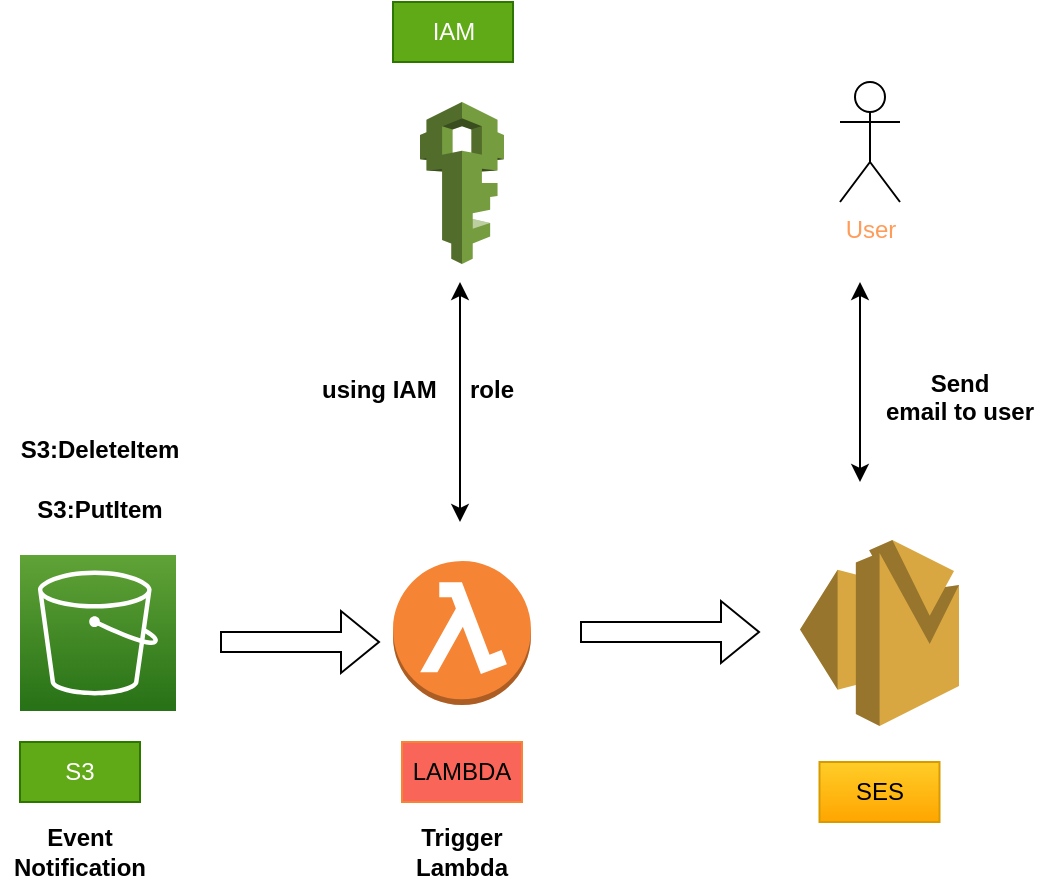 <mxfile version="20.6.0" type="github">
  <diagram id="f3aXO_C2iCv27xCbjrMQ" name="Page-1">
    <mxGraphModel dx="1266" dy="714" grid="1" gridSize="10" guides="1" tooltips="1" connect="1" arrows="1" fold="1" page="1" pageScale="1" pageWidth="827" pageHeight="1169" math="0" shadow="0">
      <root>
        <mxCell id="0" />
        <mxCell id="1" parent="0" />
        <mxCell id="_ZYLrCZ8n-HAcQ0dKm-1-1" value="" style="outlineConnect=0;dashed=0;verticalLabelPosition=bottom;verticalAlign=top;align=center;html=1;shape=mxgraph.aws3.lambda_function;fillColor=#F58534;gradientColor=none;" parent="1" vertex="1">
          <mxGeometry x="446.5" y="409.5" width="69" height="72" as="geometry" />
        </mxCell>
        <mxCell id="_ZYLrCZ8n-HAcQ0dKm-1-2" value="" style="outlineConnect=0;dashed=0;verticalLabelPosition=bottom;verticalAlign=top;align=center;html=1;shape=mxgraph.aws3.ses;fillColor=#D9A741;gradientColor=none;" parent="1" vertex="1">
          <mxGeometry x="650" y="399" width="79.5" height="93" as="geometry" />
        </mxCell>
        <mxCell id="_ZYLrCZ8n-HAcQ0dKm-1-3" value="" style="sketch=0;points=[[0,0,0],[0.25,0,0],[0.5,0,0],[0.75,0,0],[1,0,0],[0,1,0],[0.25,1,0],[0.5,1,0],[0.75,1,0],[1,1,0],[0,0.25,0],[0,0.5,0],[0,0.75,0],[1,0.25,0],[1,0.5,0],[1,0.75,0]];outlineConnect=0;fontColor=#232F3E;gradientColor=#60A337;gradientDirection=north;fillColor=#277116;strokeColor=#ffffff;dashed=0;verticalLabelPosition=bottom;verticalAlign=top;align=center;html=1;fontSize=12;fontStyle=0;aspect=fixed;shape=mxgraph.aws4.resourceIcon;resIcon=mxgraph.aws4.s3;" parent="1" vertex="1">
          <mxGeometry x="260" y="406.5" width="78" height="78" as="geometry" />
        </mxCell>
        <mxCell id="_ZYLrCZ8n-HAcQ0dKm-1-4" value="" style="outlineConnect=0;dashed=0;verticalLabelPosition=bottom;verticalAlign=top;align=center;html=1;shape=mxgraph.aws3.iam;fillColor=#759C3E;gradientColor=none;" parent="1" vertex="1">
          <mxGeometry x="460" y="180" width="42" height="81" as="geometry" />
        </mxCell>
        <mxCell id="_ZYLrCZ8n-HAcQ0dKm-1-5" value="" style="shape=flexArrow;endArrow=classic;html=1;rounded=0;" parent="1" edge="1">
          <mxGeometry width="50" height="50" relative="1" as="geometry">
            <mxPoint x="360" y="450" as="sourcePoint" />
            <mxPoint x="440" y="450" as="targetPoint" />
          </mxGeometry>
        </mxCell>
        <mxCell id="_ZYLrCZ8n-HAcQ0dKm-1-6" value="" style="shape=flexArrow;endArrow=classic;html=1;rounded=0;" parent="1" edge="1">
          <mxGeometry width="50" height="50" relative="1" as="geometry">
            <mxPoint x="540" y="445" as="sourcePoint" />
            <mxPoint x="630" y="445" as="targetPoint" />
          </mxGeometry>
        </mxCell>
        <mxCell id="_ZYLrCZ8n-HAcQ0dKm-1-7" value="" style="endArrow=classic;startArrow=classic;html=1;rounded=0;" parent="1" edge="1">
          <mxGeometry width="50" height="50" relative="1" as="geometry">
            <mxPoint x="480" y="390" as="sourcePoint" />
            <mxPoint x="480" y="270" as="targetPoint" />
          </mxGeometry>
        </mxCell>
        <mxCell id="_ZYLrCZ8n-HAcQ0dKm-1-8" value="User" style="shape=umlActor;verticalLabelPosition=bottom;verticalAlign=top;html=1;outlineConnect=0;fontColor=#FF9C59;labelBackgroundColor=none;labelBorderColor=none;fontStyle=0" parent="1" vertex="1">
          <mxGeometry x="670" y="170" width="30" height="60" as="geometry" />
        </mxCell>
        <mxCell id="_ZYLrCZ8n-HAcQ0dKm-1-9" value="" style="endArrow=classic;startArrow=classic;html=1;rounded=0;" parent="1" edge="1">
          <mxGeometry width="50" height="50" relative="1" as="geometry">
            <mxPoint x="680" y="370" as="sourcePoint" />
            <mxPoint x="680" y="270" as="targetPoint" />
          </mxGeometry>
        </mxCell>
        <mxCell id="_ZYLrCZ8n-HAcQ0dKm-1-10" value="Send &lt;br&gt;&lt;div&gt;email to user&lt;/div&gt;&lt;div&gt;&lt;br&gt;&lt;/div&gt;" style="text;html=1;strokeColor=none;fillColor=none;align=center;verticalAlign=middle;whiteSpace=wrap;rounded=0;fontStyle=1" parent="1" vertex="1">
          <mxGeometry x="690" y="320" width="80" height="30" as="geometry" />
        </mxCell>
        <mxCell id="_ZYLrCZ8n-HAcQ0dKm-1-12" value="&lt;div&gt;S3&lt;/div&gt;" style="text;html=1;strokeColor=#2D7600;fillColor=#60a917;align=center;verticalAlign=middle;whiteSpace=wrap;rounded=0;fontColor=#ffffff;" parent="1" vertex="1">
          <mxGeometry x="260" y="500" width="60" height="30" as="geometry" />
        </mxCell>
        <mxCell id="_ZYLrCZ8n-HAcQ0dKm-1-13" value="LAMBDA" style="text;html=1;strokeColor=#F58534;fillColor=#FA655A;align=center;verticalAlign=middle;whiteSpace=wrap;rounded=0;" parent="1" vertex="1">
          <mxGeometry x="451" y="500" width="60" height="30" as="geometry" />
        </mxCell>
        <mxCell id="_ZYLrCZ8n-HAcQ0dKm-1-14" value="&lt;div&gt;SES&lt;/div&gt;" style="text;html=1;strokeColor=#d79b00;fillColor=#ffcd28;align=center;verticalAlign=middle;whiteSpace=wrap;rounded=0;gradientColor=#ffa500;" parent="1" vertex="1">
          <mxGeometry x="659.75" y="510" width="60" height="30" as="geometry" />
        </mxCell>
        <mxCell id="_ZYLrCZ8n-HAcQ0dKm-1-15" value="IAM" style="text;html=1;strokeColor=#2D7600;fillColor=#60a917;align=center;verticalAlign=middle;whiteSpace=wrap;rounded=0;fontColor=#ffffff;" parent="1" vertex="1">
          <mxGeometry x="446.5" y="130" width="60" height="30" as="geometry" />
        </mxCell>
        <mxCell id="_ZYLrCZ8n-HAcQ0dKm-1-16" value="using IAM&amp;nbsp;&amp;nbsp;&amp;nbsp;&amp;nbsp; role" style="text;html=1;strokeColor=none;fillColor=none;align=center;verticalAlign=middle;whiteSpace=wrap;rounded=0;fontStyle=1" parent="1" vertex="1">
          <mxGeometry x="407" y="309" width="104" height="30" as="geometry" />
        </mxCell>
        <mxCell id="_ZYLrCZ8n-HAcQ0dKm-1-17" value="Event Notification" style="text;html=1;strokeColor=none;fillColor=none;align=center;verticalAlign=middle;whiteSpace=wrap;rounded=0;fontStyle=1" parent="1" vertex="1">
          <mxGeometry x="260" y="540" width="60" height="30" as="geometry" />
        </mxCell>
        <mxCell id="_ZYLrCZ8n-HAcQ0dKm-1-18" value="&lt;div&gt;Trigger&lt;/div&gt;&lt;div&gt;Lambda&lt;/div&gt;" style="text;html=1;strokeColor=none;fillColor=none;align=center;verticalAlign=middle;whiteSpace=wrap;rounded=0;fontStyle=1" parent="1" vertex="1">
          <mxGeometry x="451" y="540" width="60" height="30" as="geometry" />
        </mxCell>
        <mxCell id="_ZYLrCZ8n-HAcQ0dKm-1-19" value="S3:PutItem" style="text;html=1;align=center;verticalAlign=middle;whiteSpace=wrap;rounded=0;fontStyle=1" parent="1" vertex="1">
          <mxGeometry x="250" y="369" width="100" height="30" as="geometry" />
        </mxCell>
        <mxCell id="_ZYLrCZ8n-HAcQ0dKm-1-20" value="S3:DeleteItem" style="text;html=1;align=center;verticalAlign=middle;whiteSpace=wrap;rounded=0;strokeWidth=1;fillColor=default;fontStyle=1" parent="1" vertex="1">
          <mxGeometry x="250" y="339" width="100" height="30" as="geometry" />
        </mxCell>
      </root>
    </mxGraphModel>
  </diagram>
</mxfile>
